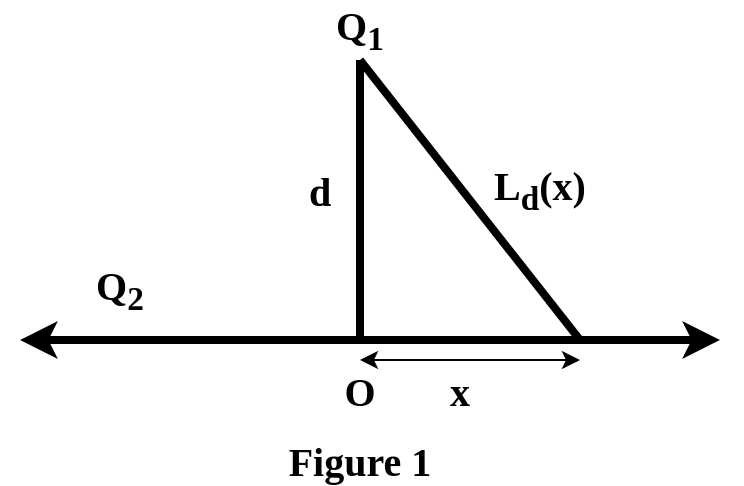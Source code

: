 <mxfile version="16.6.4" type="device"><diagram id="x0-eEFcf8YWFhYrlq1Xt" name="Page-1"><mxGraphModel dx="1635" dy="805" grid="1" gridSize="10" guides="1" tooltips="1" connect="1" arrows="1" fold="1" page="1" pageScale="1" pageWidth="850" pageHeight="1100" math="0" shadow="0"><root><mxCell id="0"/><mxCell id="1" parent="0"/><mxCell id="soaAf29j6LuOAQsC5d7o-2" value="" style="endArrow=classic;startArrow=classic;html=1;rounded=0;strokeWidth=4;" parent="1" edge="1"><mxGeometry width="50" height="50" relative="1" as="geometry"><mxPoint x="50" y="180" as="sourcePoint"/><mxPoint x="400" y="180" as="targetPoint"/></mxGeometry></mxCell><mxCell id="soaAf29j6LuOAQsC5d7o-3" value="" style="endArrow=none;html=1;rounded=0;strokeWidth=4;" parent="1" edge="1"><mxGeometry width="50" height="50" relative="1" as="geometry"><mxPoint x="220" y="180" as="sourcePoint"/><mxPoint x="220" y="40" as="targetPoint"/></mxGeometry></mxCell><mxCell id="soaAf29j6LuOAQsC5d7o-4" value="" style="endArrow=none;html=1;rounded=0;strokeWidth=4;" parent="1" edge="1"><mxGeometry width="50" height="50" relative="1" as="geometry"><mxPoint x="220" y="40" as="sourcePoint"/><mxPoint x="330" y="180" as="targetPoint"/></mxGeometry></mxCell><mxCell id="soaAf29j6LuOAQsC5d7o-5" value="&lt;font face=&quot;Times New Roman&quot; style=&quot;font-size: 20px&quot;&gt;&lt;b&gt;Q&lt;sub&gt;1&lt;/sub&gt;&lt;/b&gt;&lt;/font&gt;" style="text;html=1;strokeColor=none;fillColor=none;align=center;verticalAlign=middle;whiteSpace=wrap;rounded=0;" parent="1" vertex="1"><mxGeometry x="190" y="10" width="60" height="30" as="geometry"/></mxCell><mxCell id="soaAf29j6LuOAQsC5d7o-6" value="&lt;font face=&quot;Times New Roman&quot; style=&quot;font-size: 20px&quot;&gt;&lt;b&gt;Q&lt;sub&gt;2&lt;/sub&gt;&lt;/b&gt;&lt;/font&gt;" style="text;html=1;strokeColor=none;fillColor=none;align=center;verticalAlign=middle;whiteSpace=wrap;rounded=0;" parent="1" vertex="1"><mxGeometry x="70" y="140" width="60" height="30" as="geometry"/></mxCell><mxCell id="soaAf29j6LuOAQsC5d7o-7" value="&lt;font face=&quot;Times New Roman&quot;&gt;&lt;span style=&quot;font-size: 20px&quot;&gt;&lt;b&gt;d&lt;/b&gt;&lt;/span&gt;&lt;/font&gt;" style="text;html=1;strokeColor=none;fillColor=none;align=center;verticalAlign=middle;whiteSpace=wrap;rounded=0;" parent="1" vertex="1"><mxGeometry x="170" y="90" width="60" height="30" as="geometry"/></mxCell><mxCell id="soaAf29j6LuOAQsC5d7o-8" value="&lt;font face=&quot;Times New Roman&quot;&gt;&lt;span style=&quot;font-size: 20px&quot;&gt;&lt;b&gt;L&lt;sub&gt;d&lt;/sub&gt;(x)&lt;/b&gt;&lt;/span&gt;&lt;/font&gt;" style="text;html=1;strokeColor=none;fillColor=none;align=center;verticalAlign=middle;whiteSpace=wrap;rounded=0;" parent="1" vertex="1"><mxGeometry x="280" y="90" width="60" height="30" as="geometry"/></mxCell><mxCell id="ThbhP6c07FTQ4l_5e9Ac-1" value="" style="endArrow=classic;startArrow=classic;html=1;rounded=0;" edge="1" parent="1"><mxGeometry width="50" height="50" relative="1" as="geometry"><mxPoint x="220" y="190" as="sourcePoint"/><mxPoint x="330" y="190" as="targetPoint"/></mxGeometry></mxCell><mxCell id="ThbhP6c07FTQ4l_5e9Ac-2" value="&lt;font face=&quot;Times New Roman&quot;&gt;&lt;span style=&quot;font-size: 20px&quot;&gt;&lt;b&gt;x&lt;br&gt;&lt;/b&gt;&lt;/span&gt;&lt;/font&gt;" style="text;html=1;strokeColor=none;fillColor=none;align=center;verticalAlign=middle;whiteSpace=wrap;rounded=0;" vertex="1" parent="1"><mxGeometry x="240" y="190" width="60" height="30" as="geometry"/></mxCell><mxCell id="ThbhP6c07FTQ4l_5e9Ac-3" value="&lt;font face=&quot;Times New Roman&quot; size=&quot;1&quot;&gt;&lt;b style=&quot;font-size: 20px&quot;&gt;Figure 1&lt;/b&gt;&lt;/font&gt;" style="text;html=1;strokeColor=none;fillColor=none;align=center;verticalAlign=middle;whiteSpace=wrap;rounded=0;" vertex="1" parent="1"><mxGeometry x="115" y="230" width="210" height="20" as="geometry"/></mxCell><mxCell id="ThbhP6c07FTQ4l_5e9Ac-4" value="&lt;font face=&quot;Times New Roman&quot;&gt;&lt;span style=&quot;font-size: 20px&quot;&gt;&lt;b&gt;O&lt;br&gt;&lt;/b&gt;&lt;/span&gt;&lt;/font&gt;" style="text;html=1;strokeColor=none;fillColor=none;align=center;verticalAlign=middle;whiteSpace=wrap;rounded=0;" vertex="1" parent="1"><mxGeometry x="190" y="190" width="60" height="30" as="geometry"/></mxCell></root></mxGraphModel></diagram></mxfile>